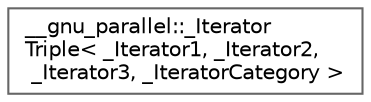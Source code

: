 digraph "Graphical Class Hierarchy"
{
 // LATEX_PDF_SIZE
  bgcolor="transparent";
  edge [fontname=Helvetica,fontsize=10,labelfontname=Helvetica,labelfontsize=10];
  node [fontname=Helvetica,fontsize=10,shape=box,height=0.2,width=0.4];
  rankdir="LR";
  Node0 [id="Node000000",label="__gnu_parallel::_Iterator\lTriple\< _Iterator1, _Iterator2,\l _Iterator3, _IteratorCategory \>",height=0.2,width=0.4,color="grey40", fillcolor="white", style="filled",URL="$class____gnu__parallel_1_1___iterator_triple.html",tooltip="A triple of iterators. The usual iterator operations are applied to all three child iterators."];
}
